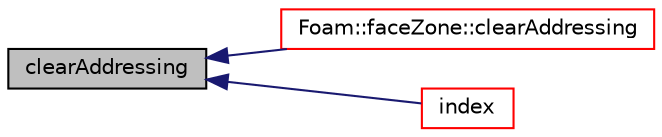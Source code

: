 digraph "clearAddressing"
{
  bgcolor="transparent";
  edge [fontname="Helvetica",fontsize="10",labelfontname="Helvetica",labelfontsize="10"];
  node [fontname="Helvetica",fontsize="10",shape=record];
  rankdir="LR";
  Node234 [label="clearAddressing",height=0.2,width=0.4,color="black", fillcolor="grey75", style="filled", fontcolor="black"];
  Node234 -> Node235 [dir="back",color="midnightblue",fontsize="10",style="solid",fontname="Helvetica"];
  Node235 [label="Foam::faceZone::clearAddressing",height=0.2,width=0.4,color="red",URL="$a28665.html#aac1ee7169044dccb262b78097d6ab1a8",tooltip="Clear addressing. "];
  Node234 -> Node329 [dir="back",color="midnightblue",fontsize="10",style="solid",fontname="Helvetica"];
  Node329 [label="index",height=0.2,width=0.4,color="red",URL="$a28673.html#a4a438520bb14406481732edc13c119c7",tooltip="Return the index of this zone in zone list. "];
}
